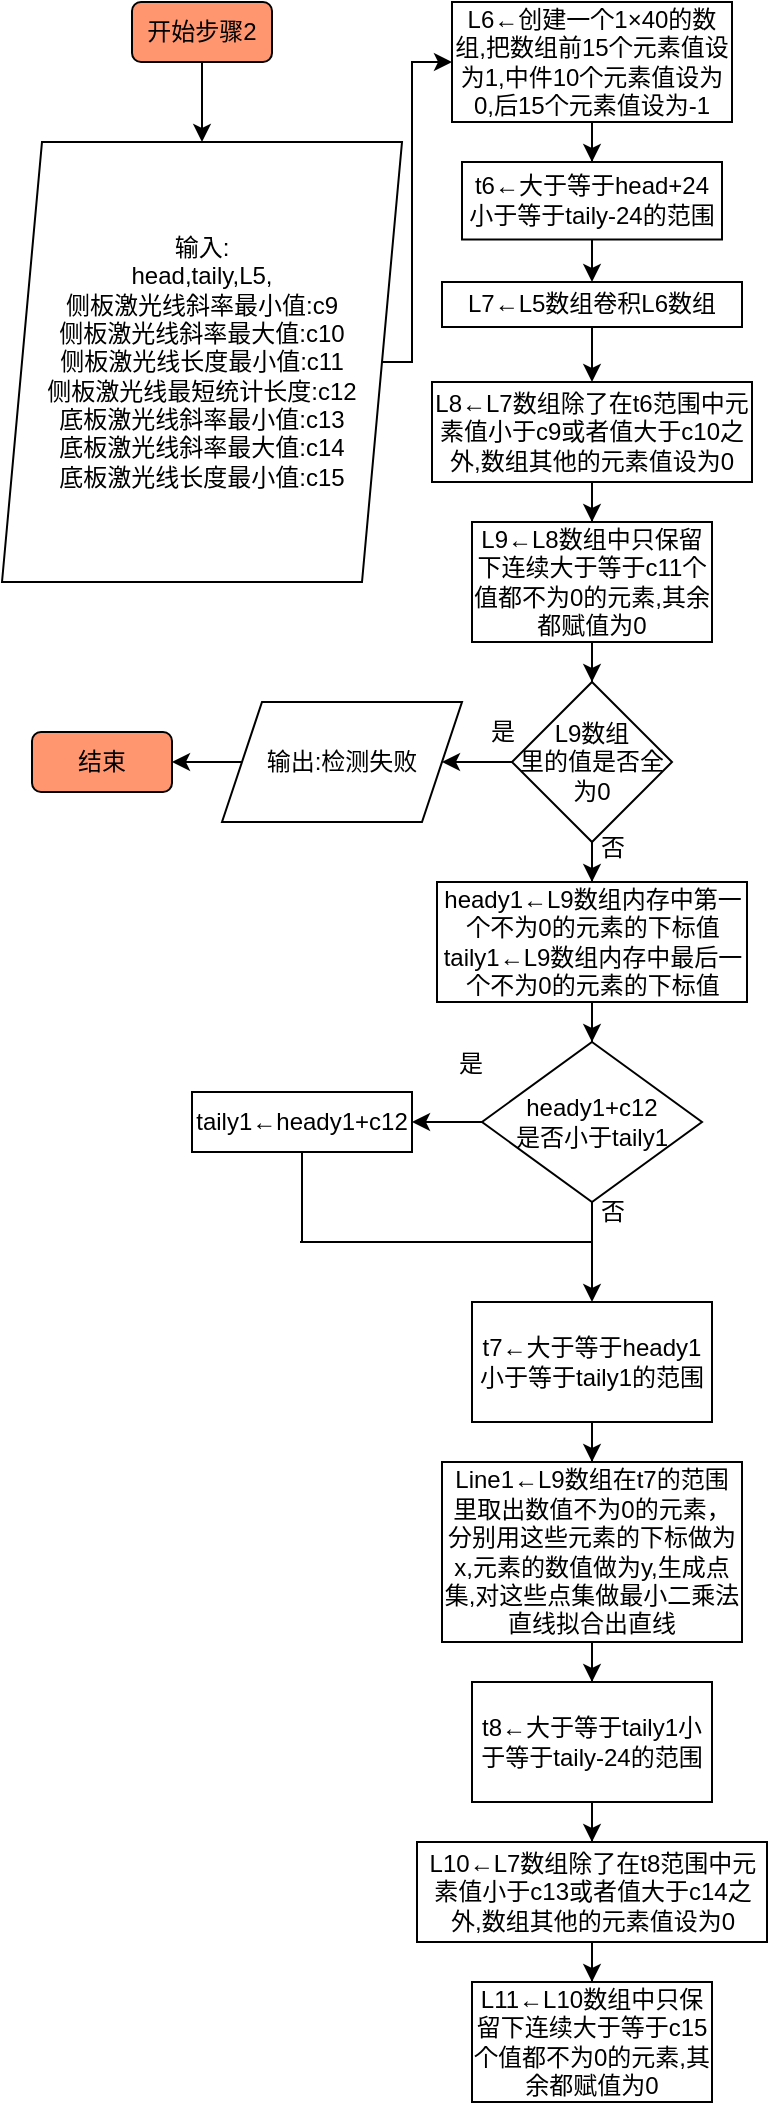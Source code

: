<mxfile version="20.8.13" type="github">
  <diagram name="第 1 页" id="U26otjXuvCuf7kNrA2Rx">
    <mxGraphModel dx="583" dy="323" grid="1" gridSize="10" guides="1" tooltips="1" connect="1" arrows="1" fold="1" page="1" pageScale="1" pageWidth="827" pageHeight="1169" math="0" shadow="0">
      <root>
        <mxCell id="0" />
        <mxCell id="1" parent="0" />
        <mxCell id="wsKRZQxbZAGPCEgEDLbG-12" value="" style="edgeStyle=orthogonalEdgeStyle;rounded=0;orthogonalLoop=1;jettySize=auto;html=1;" edge="1" parent="1" source="wsKRZQxbZAGPCEgEDLbG-1" target="wsKRZQxbZAGPCEgEDLbG-3">
          <mxGeometry relative="1" as="geometry" />
        </mxCell>
        <mxCell id="wsKRZQxbZAGPCEgEDLbG-1" value="L6←创建一个1×40的数组,把数组前15个元素值设为1,中件10个元素值设为0,后15个元素值设为-1" style="rounded=0;whiteSpace=wrap;html=1;" vertex="1" parent="1">
          <mxGeometry x="230" y="10" width="140" height="60" as="geometry" />
        </mxCell>
        <mxCell id="wsKRZQxbZAGPCEgEDLbG-50" value="" style="edgeStyle=orthogonalEdgeStyle;rounded=0;orthogonalLoop=1;jettySize=auto;html=1;endArrow=classic;endFill=1;" edge="1" parent="1" source="wsKRZQxbZAGPCEgEDLbG-3" target="wsKRZQxbZAGPCEgEDLbG-42">
          <mxGeometry relative="1" as="geometry" />
        </mxCell>
        <mxCell id="wsKRZQxbZAGPCEgEDLbG-3" value="t6←大于等于head+24小于等于taily-24的范围" style="rounded=0;whiteSpace=wrap;html=1;" vertex="1" parent="1">
          <mxGeometry x="235" y="90" width="130" height="38.75" as="geometry" />
        </mxCell>
        <mxCell id="wsKRZQxbZAGPCEgEDLbG-15" value="" style="edgeStyle=orthogonalEdgeStyle;rounded=0;orthogonalLoop=1;jettySize=auto;html=1;" edge="1" parent="1" source="wsKRZQxbZAGPCEgEDLbG-4" target="wsKRZQxbZAGPCEgEDLbG-14">
          <mxGeometry relative="1" as="geometry" />
        </mxCell>
        <mxCell id="wsKRZQxbZAGPCEgEDLbG-4" value="L8←L7数组除了在t6范围中元素值小于c9或者值大于c10之外,数组其他的元素值设为0" style="rounded=0;whiteSpace=wrap;html=1;" vertex="1" parent="1">
          <mxGeometry x="220" y="200" width="160" height="50" as="geometry" />
        </mxCell>
        <mxCell id="wsKRZQxbZAGPCEgEDLbG-8" value="" style="edgeStyle=orthogonalEdgeStyle;rounded=0;orthogonalLoop=1;jettySize=auto;html=1;" edge="1" parent="1" source="wsKRZQxbZAGPCEgEDLbG-5" target="wsKRZQxbZAGPCEgEDLbG-7">
          <mxGeometry relative="1" as="geometry" />
        </mxCell>
        <mxCell id="wsKRZQxbZAGPCEgEDLbG-5" value="开始步骤2" style="rounded=1;whiteSpace=wrap;html=1;fillColor=#FF9670;" vertex="1" parent="1">
          <mxGeometry x="70" y="10" width="70" height="30" as="geometry" />
        </mxCell>
        <mxCell id="wsKRZQxbZAGPCEgEDLbG-66" style="edgeStyle=orthogonalEdgeStyle;rounded=0;orthogonalLoop=1;jettySize=auto;html=1;entryX=0;entryY=0.5;entryDx=0;entryDy=0;endArrow=classic;endFill=1;" edge="1" parent="1" source="wsKRZQxbZAGPCEgEDLbG-7" target="wsKRZQxbZAGPCEgEDLbG-1">
          <mxGeometry relative="1" as="geometry">
            <Array as="points">
              <mxPoint x="210" y="190" />
              <mxPoint x="210" y="40" />
            </Array>
          </mxGeometry>
        </mxCell>
        <mxCell id="wsKRZQxbZAGPCEgEDLbG-7" value="输入:&lt;br&gt;head,taily,L5,&lt;br&gt;侧板激光线斜率最小值:c9&lt;br style=&quot;border-color: var(--border-color);&quot;&gt;侧板激光线斜率最大值:c10&lt;br&gt;侧板激光线长度最小值:c11&lt;br&gt;侧板激光线最短统计长度:c12&lt;br&gt;底板激光线斜率最小值:c13&lt;br&gt;底板激光线斜率最大值:c14&lt;br&gt;底板激光线长度最小值:c15" style="shape=parallelogram;perimeter=parallelogramPerimeter;whiteSpace=wrap;html=1;fixedSize=1;" vertex="1" parent="1">
          <mxGeometry x="5" y="80" width="200" height="220" as="geometry" />
        </mxCell>
        <mxCell id="wsKRZQxbZAGPCEgEDLbG-17" value="" style="edgeStyle=orthogonalEdgeStyle;rounded=0;orthogonalLoop=1;jettySize=auto;html=1;" edge="1" parent="1" source="wsKRZQxbZAGPCEgEDLbG-14" target="wsKRZQxbZAGPCEgEDLbG-16">
          <mxGeometry relative="1" as="geometry" />
        </mxCell>
        <mxCell id="wsKRZQxbZAGPCEgEDLbG-14" value="L9←L8数组中只保留下连续大于等于c11个值都不为0的元素,其余都赋值为0" style="rounded=0;whiteSpace=wrap;html=1;" vertex="1" parent="1">
          <mxGeometry x="240" y="270" width="120" height="60" as="geometry" />
        </mxCell>
        <mxCell id="wsKRZQxbZAGPCEgEDLbG-19" value="" style="edgeStyle=orthogonalEdgeStyle;rounded=0;orthogonalLoop=1;jettySize=auto;html=1;" edge="1" parent="1" source="wsKRZQxbZAGPCEgEDLbG-16" target="wsKRZQxbZAGPCEgEDLbG-18">
          <mxGeometry relative="1" as="geometry" />
        </mxCell>
        <mxCell id="wsKRZQxbZAGPCEgEDLbG-27" value="" style="edgeStyle=orthogonalEdgeStyle;rounded=0;orthogonalLoop=1;jettySize=auto;html=1;" edge="1" parent="1" source="wsKRZQxbZAGPCEgEDLbG-16" target="wsKRZQxbZAGPCEgEDLbG-26">
          <mxGeometry relative="1" as="geometry" />
        </mxCell>
        <mxCell id="wsKRZQxbZAGPCEgEDLbG-16" value="L9数组&lt;br&gt;里的值是否全为0" style="rhombus;whiteSpace=wrap;html=1;" vertex="1" parent="1">
          <mxGeometry x="260" y="350" width="80" height="80" as="geometry" />
        </mxCell>
        <mxCell id="wsKRZQxbZAGPCEgEDLbG-22" value="" style="edgeStyle=orthogonalEdgeStyle;rounded=0;orthogonalLoop=1;jettySize=auto;html=1;" edge="1" parent="1" source="wsKRZQxbZAGPCEgEDLbG-18" target="wsKRZQxbZAGPCEgEDLbG-21">
          <mxGeometry relative="1" as="geometry" />
        </mxCell>
        <mxCell id="wsKRZQxbZAGPCEgEDLbG-18" value="输出:检测失败" style="shape=parallelogram;perimeter=parallelogramPerimeter;whiteSpace=wrap;html=1;fixedSize=1;" vertex="1" parent="1">
          <mxGeometry x="115" y="360" width="120" height="60" as="geometry" />
        </mxCell>
        <mxCell id="wsKRZQxbZAGPCEgEDLbG-20" value="是" style="text;html=1;align=center;verticalAlign=middle;resizable=0;points=[];autosize=1;strokeColor=none;fillColor=none;" vertex="1" parent="1">
          <mxGeometry x="235" y="360" width="40" height="30" as="geometry" />
        </mxCell>
        <mxCell id="wsKRZQxbZAGPCEgEDLbG-21" value="结束" style="rounded=1;whiteSpace=wrap;html=1;fillColor=#FF9670;" vertex="1" parent="1">
          <mxGeometry x="20" y="375" width="70" height="30" as="geometry" />
        </mxCell>
        <mxCell id="wsKRZQxbZAGPCEgEDLbG-25" value="否" style="text;html=1;align=center;verticalAlign=middle;resizable=0;points=[];autosize=1;strokeColor=none;fillColor=none;" vertex="1" parent="1">
          <mxGeometry x="290" y="418" width="40" height="30" as="geometry" />
        </mxCell>
        <mxCell id="wsKRZQxbZAGPCEgEDLbG-29" value="" style="edgeStyle=orthogonalEdgeStyle;rounded=0;orthogonalLoop=1;jettySize=auto;html=1;" edge="1" parent="1" source="wsKRZQxbZAGPCEgEDLbG-26" target="wsKRZQxbZAGPCEgEDLbG-28">
          <mxGeometry relative="1" as="geometry" />
        </mxCell>
        <mxCell id="wsKRZQxbZAGPCEgEDLbG-26" value="heady1←L9数组内存中第一个不为0的元素的下标值&lt;br&gt;taily1←L9数组内存中最后一个不为0的元素的下标值" style="rounded=0;whiteSpace=wrap;html=1;" vertex="1" parent="1">
          <mxGeometry x="222.5" y="450" width="155" height="60" as="geometry" />
        </mxCell>
        <mxCell id="wsKRZQxbZAGPCEgEDLbG-31" value="" style="edgeStyle=orthogonalEdgeStyle;rounded=0;orthogonalLoop=1;jettySize=auto;html=1;" edge="1" parent="1" source="wsKRZQxbZAGPCEgEDLbG-28" target="wsKRZQxbZAGPCEgEDLbG-30">
          <mxGeometry relative="1" as="geometry" />
        </mxCell>
        <mxCell id="wsKRZQxbZAGPCEgEDLbG-47" value="" style="edgeStyle=orthogonalEdgeStyle;rounded=0;orthogonalLoop=1;jettySize=auto;html=1;endArrow=classic;endFill=1;" edge="1" parent="1" source="wsKRZQxbZAGPCEgEDLbG-28" target="wsKRZQxbZAGPCEgEDLbG-33">
          <mxGeometry relative="1" as="geometry" />
        </mxCell>
        <mxCell id="wsKRZQxbZAGPCEgEDLbG-28" value="heady1+c12&lt;br&gt;是否小于taily1" style="rhombus;whiteSpace=wrap;html=1;" vertex="1" parent="1">
          <mxGeometry x="245" y="530" width="110" height="80" as="geometry" />
        </mxCell>
        <mxCell id="wsKRZQxbZAGPCEgEDLbG-37" style="edgeStyle=orthogonalEdgeStyle;rounded=0;orthogonalLoop=1;jettySize=auto;html=1;exitX=0.5;exitY=1;exitDx=0;exitDy=0;endArrow=none;endFill=0;startArrow=none;" edge="1" parent="1" source="wsKRZQxbZAGPCEgEDLbG-30">
          <mxGeometry relative="1" as="geometry">
            <mxPoint x="154" y="575" as="sourcePoint" />
            <mxPoint x="300" y="630" as="targetPoint" />
            <Array as="points">
              <mxPoint x="154" y="630" />
              <mxPoint x="300" y="630" />
            </Array>
          </mxGeometry>
        </mxCell>
        <mxCell id="wsKRZQxbZAGPCEgEDLbG-32" value="是" style="text;html=1;align=center;verticalAlign=middle;resizable=0;points=[];autosize=1;strokeColor=none;fillColor=none;" vertex="1" parent="1">
          <mxGeometry x="219" y="526" width="40" height="30" as="geometry" />
        </mxCell>
        <mxCell id="wsKRZQxbZAGPCEgEDLbG-39" value="" style="edgeStyle=orthogonalEdgeStyle;rounded=0;orthogonalLoop=1;jettySize=auto;html=1;endArrow=classic;endFill=1;" edge="1" parent="1" source="wsKRZQxbZAGPCEgEDLbG-33" target="wsKRZQxbZAGPCEgEDLbG-38">
          <mxGeometry relative="1" as="geometry" />
        </mxCell>
        <mxCell id="wsKRZQxbZAGPCEgEDLbG-33" value="t7←大于等于heady1小于等于taily1的范围" style="rounded=0;whiteSpace=wrap;html=1;" vertex="1" parent="1">
          <mxGeometry x="240" y="660" width="120" height="60" as="geometry" />
        </mxCell>
        <mxCell id="wsKRZQxbZAGPCEgEDLbG-36" value="否" style="text;html=1;align=center;verticalAlign=middle;resizable=0;points=[];autosize=1;strokeColor=none;fillColor=none;" vertex="1" parent="1">
          <mxGeometry x="290" y="600" width="40" height="30" as="geometry" />
        </mxCell>
        <mxCell id="wsKRZQxbZAGPCEgEDLbG-61" value="" style="edgeStyle=orthogonalEdgeStyle;rounded=0;orthogonalLoop=1;jettySize=auto;html=1;endArrow=classic;endFill=1;" edge="1" parent="1" source="wsKRZQxbZAGPCEgEDLbG-38" target="wsKRZQxbZAGPCEgEDLbG-41">
          <mxGeometry relative="1" as="geometry" />
        </mxCell>
        <mxCell id="wsKRZQxbZAGPCEgEDLbG-38" value="Line1←L9数组在t7的范围里取出数值不为0的元素，分别用这些元素的下标做为x,元素的数值做为y,生成点集,对这些点集做最小二乘法直线拟合出直线" style="rounded=0;whiteSpace=wrap;html=1;" vertex="1" parent="1">
          <mxGeometry x="225" y="740" width="150" height="90" as="geometry" />
        </mxCell>
        <mxCell id="wsKRZQxbZAGPCEgEDLbG-65" value="" style="edgeStyle=orthogonalEdgeStyle;rounded=0;orthogonalLoop=1;jettySize=auto;html=1;endArrow=classic;endFill=1;" edge="1" parent="1" source="wsKRZQxbZAGPCEgEDLbG-41" target="wsKRZQxbZAGPCEgEDLbG-64">
          <mxGeometry relative="1" as="geometry" />
        </mxCell>
        <mxCell id="wsKRZQxbZAGPCEgEDLbG-41" value="t8←大于等于taily1小于等于taily-24的范围" style="rounded=0;whiteSpace=wrap;html=1;" vertex="1" parent="1">
          <mxGeometry x="240" y="850" width="120" height="60" as="geometry" />
        </mxCell>
        <mxCell id="wsKRZQxbZAGPCEgEDLbG-59" value="" style="edgeStyle=orthogonalEdgeStyle;rounded=0;orthogonalLoop=1;jettySize=auto;html=1;endArrow=classic;endFill=1;" edge="1" parent="1" source="wsKRZQxbZAGPCEgEDLbG-42" target="wsKRZQxbZAGPCEgEDLbG-4">
          <mxGeometry relative="1" as="geometry" />
        </mxCell>
        <mxCell id="wsKRZQxbZAGPCEgEDLbG-42" value="L7←L5数组卷积L6数组" style="rounded=0;whiteSpace=wrap;html=1;" vertex="1" parent="1">
          <mxGeometry x="225" y="150" width="150" height="22.5" as="geometry" />
        </mxCell>
        <mxCell id="wsKRZQxbZAGPCEgEDLbG-48" value="" style="edgeStyle=orthogonalEdgeStyle;rounded=0;orthogonalLoop=1;jettySize=auto;html=1;exitX=0.5;exitY=1;exitDx=0;exitDy=0;endArrow=none;endFill=0;" edge="1" parent="1" target="wsKRZQxbZAGPCEgEDLbG-30">
          <mxGeometry relative="1" as="geometry">
            <mxPoint x="154" y="575" as="sourcePoint" />
            <mxPoint x="300" y="630" as="targetPoint" />
            <Array as="points" />
          </mxGeometry>
        </mxCell>
        <mxCell id="wsKRZQxbZAGPCEgEDLbG-30" value="taily1←heady1+c12" style="rounded=0;whiteSpace=wrap;html=1;" vertex="1" parent="1">
          <mxGeometry x="100" y="555" width="110" height="30" as="geometry" />
        </mxCell>
        <mxCell id="wsKRZQxbZAGPCEgEDLbG-68" value="" style="edgeStyle=orthogonalEdgeStyle;rounded=0;orthogonalLoop=1;jettySize=auto;html=1;endArrow=classic;endFill=1;" edge="1" parent="1" source="wsKRZQxbZAGPCEgEDLbG-64" target="wsKRZQxbZAGPCEgEDLbG-67">
          <mxGeometry relative="1" as="geometry" />
        </mxCell>
        <mxCell id="wsKRZQxbZAGPCEgEDLbG-64" value="L10←L7数组除了在t8范围中元素值小于c13或者值大于c14之外,数组其他的元素值设为0" style="rounded=0;whiteSpace=wrap;html=1;" vertex="1" parent="1">
          <mxGeometry x="212.5" y="930" width="175" height="50" as="geometry" />
        </mxCell>
        <mxCell id="wsKRZQxbZAGPCEgEDLbG-67" value="L11←L10数组中只保留下连续大于等于c15个值都不为0的元素,其余都赋值为0" style="rounded=0;whiteSpace=wrap;html=1;" vertex="1" parent="1">
          <mxGeometry x="240" y="1000" width="120" height="60" as="geometry" />
        </mxCell>
      </root>
    </mxGraphModel>
  </diagram>
</mxfile>
